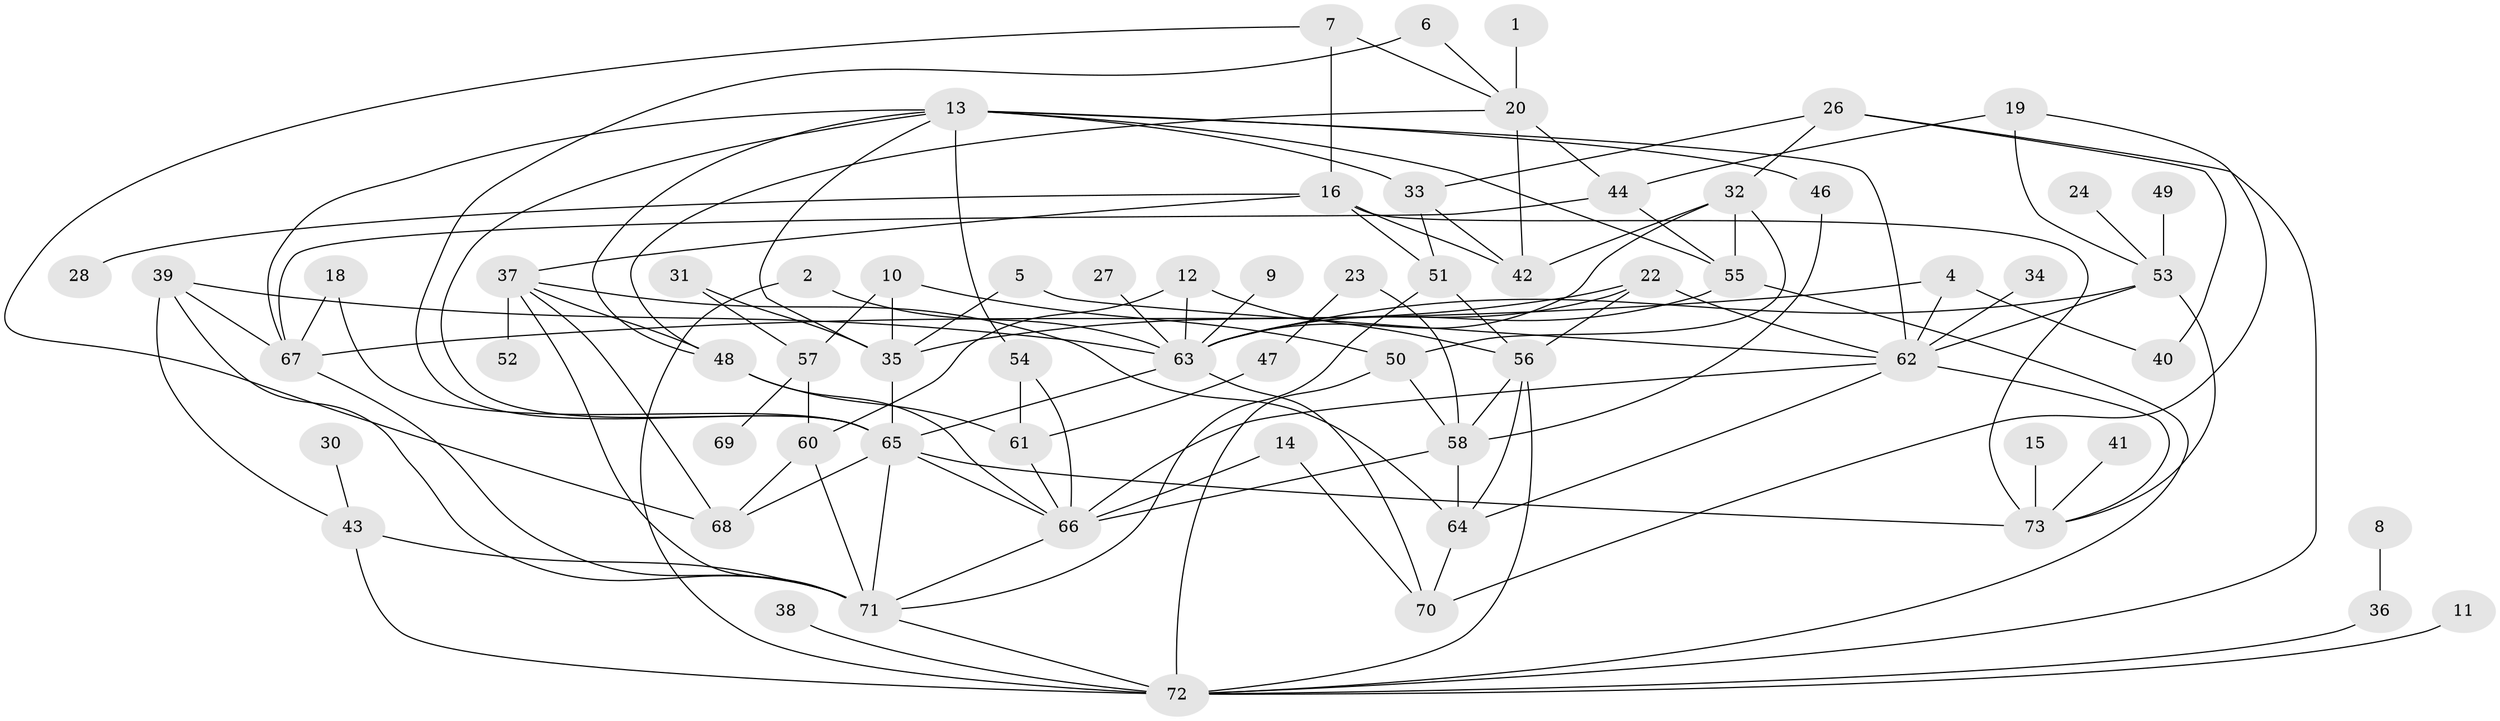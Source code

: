 // original degree distribution, {4: 0.2328767123287671, 2: 0.2671232876712329, 1: 0.14383561643835616, 3: 0.2191780821917808, 5: 0.0410958904109589, 7: 0.00684931506849315, 6: 0.0547945205479452, 0: 0.03424657534246575}
// Generated by graph-tools (version 1.1) at 2025/49/03/09/25 03:49:06]
// undirected, 66 vertices, 125 edges
graph export_dot {
graph [start="1"]
  node [color=gray90,style=filled];
  1;
  2;
  4;
  5;
  6;
  7;
  8;
  9;
  10;
  11;
  12;
  13;
  14;
  15;
  16;
  18;
  19;
  20;
  22;
  23;
  24;
  26;
  27;
  28;
  30;
  31;
  32;
  33;
  34;
  35;
  36;
  37;
  38;
  39;
  40;
  41;
  42;
  43;
  44;
  46;
  47;
  48;
  49;
  50;
  51;
  52;
  53;
  54;
  55;
  56;
  57;
  58;
  60;
  61;
  62;
  63;
  64;
  65;
  66;
  67;
  68;
  69;
  70;
  71;
  72;
  73;
  1 -- 20 [weight=1.0];
  2 -- 63 [weight=1.0];
  2 -- 72 [weight=1.0];
  4 -- 40 [weight=1.0];
  4 -- 62 [weight=1.0];
  4 -- 67 [weight=1.0];
  5 -- 35 [weight=1.0];
  5 -- 62 [weight=1.0];
  6 -- 20 [weight=1.0];
  6 -- 65 [weight=1.0];
  7 -- 16 [weight=1.0];
  7 -- 20 [weight=1.0];
  7 -- 68 [weight=1.0];
  8 -- 36 [weight=1.0];
  9 -- 63 [weight=1.0];
  10 -- 35 [weight=1.0];
  10 -- 50 [weight=1.0];
  10 -- 57 [weight=1.0];
  11 -- 72 [weight=1.0];
  12 -- 56 [weight=1.0];
  12 -- 60 [weight=1.0];
  12 -- 63 [weight=1.0];
  13 -- 33 [weight=1.0];
  13 -- 35 [weight=1.0];
  13 -- 46 [weight=1.0];
  13 -- 48 [weight=1.0];
  13 -- 54 [weight=1.0];
  13 -- 55 [weight=1.0];
  13 -- 62 [weight=1.0];
  13 -- 65 [weight=1.0];
  13 -- 67 [weight=1.0];
  14 -- 66 [weight=1.0];
  14 -- 70 [weight=1.0];
  15 -- 73 [weight=2.0];
  16 -- 28 [weight=1.0];
  16 -- 37 [weight=1.0];
  16 -- 42 [weight=1.0];
  16 -- 51 [weight=1.0];
  16 -- 73 [weight=1.0];
  18 -- 65 [weight=1.0];
  18 -- 67 [weight=1.0];
  19 -- 44 [weight=1.0];
  19 -- 53 [weight=1.0];
  19 -- 70 [weight=1.0];
  20 -- 42 [weight=2.0];
  20 -- 44 [weight=1.0];
  20 -- 48 [weight=1.0];
  22 -- 35 [weight=1.0];
  22 -- 56 [weight=1.0];
  22 -- 62 [weight=1.0];
  22 -- 63 [weight=1.0];
  23 -- 47 [weight=1.0];
  23 -- 58 [weight=1.0];
  24 -- 53 [weight=1.0];
  26 -- 32 [weight=1.0];
  26 -- 33 [weight=1.0];
  26 -- 40 [weight=1.0];
  26 -- 72 [weight=1.0];
  27 -- 63 [weight=1.0];
  30 -- 43 [weight=1.0];
  31 -- 35 [weight=1.0];
  31 -- 57 [weight=1.0];
  32 -- 42 [weight=1.0];
  32 -- 50 [weight=1.0];
  32 -- 55 [weight=1.0];
  32 -- 63 [weight=1.0];
  33 -- 42 [weight=1.0];
  33 -- 51 [weight=1.0];
  34 -- 62 [weight=1.0];
  35 -- 65 [weight=1.0];
  36 -- 72 [weight=1.0];
  37 -- 48 [weight=1.0];
  37 -- 52 [weight=1.0];
  37 -- 64 [weight=1.0];
  37 -- 68 [weight=1.0];
  37 -- 71 [weight=1.0];
  38 -- 72 [weight=1.0];
  39 -- 43 [weight=1.0];
  39 -- 63 [weight=1.0];
  39 -- 67 [weight=1.0];
  39 -- 71 [weight=1.0];
  41 -- 73 [weight=1.0];
  43 -- 71 [weight=1.0];
  43 -- 72 [weight=2.0];
  44 -- 55 [weight=1.0];
  44 -- 67 [weight=1.0];
  46 -- 58 [weight=1.0];
  47 -- 61 [weight=1.0];
  48 -- 61 [weight=1.0];
  48 -- 66 [weight=1.0];
  49 -- 53 [weight=1.0];
  50 -- 58 [weight=1.0];
  50 -- 72 [weight=1.0];
  51 -- 56 [weight=1.0];
  51 -- 71 [weight=1.0];
  53 -- 62 [weight=1.0];
  53 -- 63 [weight=1.0];
  53 -- 73 [weight=1.0];
  54 -- 61 [weight=1.0];
  54 -- 66 [weight=1.0];
  55 -- 63 [weight=2.0];
  55 -- 72 [weight=1.0];
  56 -- 58 [weight=1.0];
  56 -- 64 [weight=1.0];
  56 -- 72 [weight=1.0];
  57 -- 60 [weight=1.0];
  57 -- 69 [weight=1.0];
  58 -- 64 [weight=1.0];
  58 -- 66 [weight=2.0];
  60 -- 68 [weight=1.0];
  60 -- 71 [weight=1.0];
  61 -- 66 [weight=1.0];
  62 -- 64 [weight=1.0];
  62 -- 66 [weight=1.0];
  62 -- 73 [weight=1.0];
  63 -- 65 [weight=1.0];
  63 -- 70 [weight=1.0];
  64 -- 70 [weight=1.0];
  65 -- 66 [weight=1.0];
  65 -- 68 [weight=1.0];
  65 -- 71 [weight=1.0];
  65 -- 73 [weight=1.0];
  66 -- 71 [weight=1.0];
  67 -- 71 [weight=1.0];
  71 -- 72 [weight=1.0];
}
